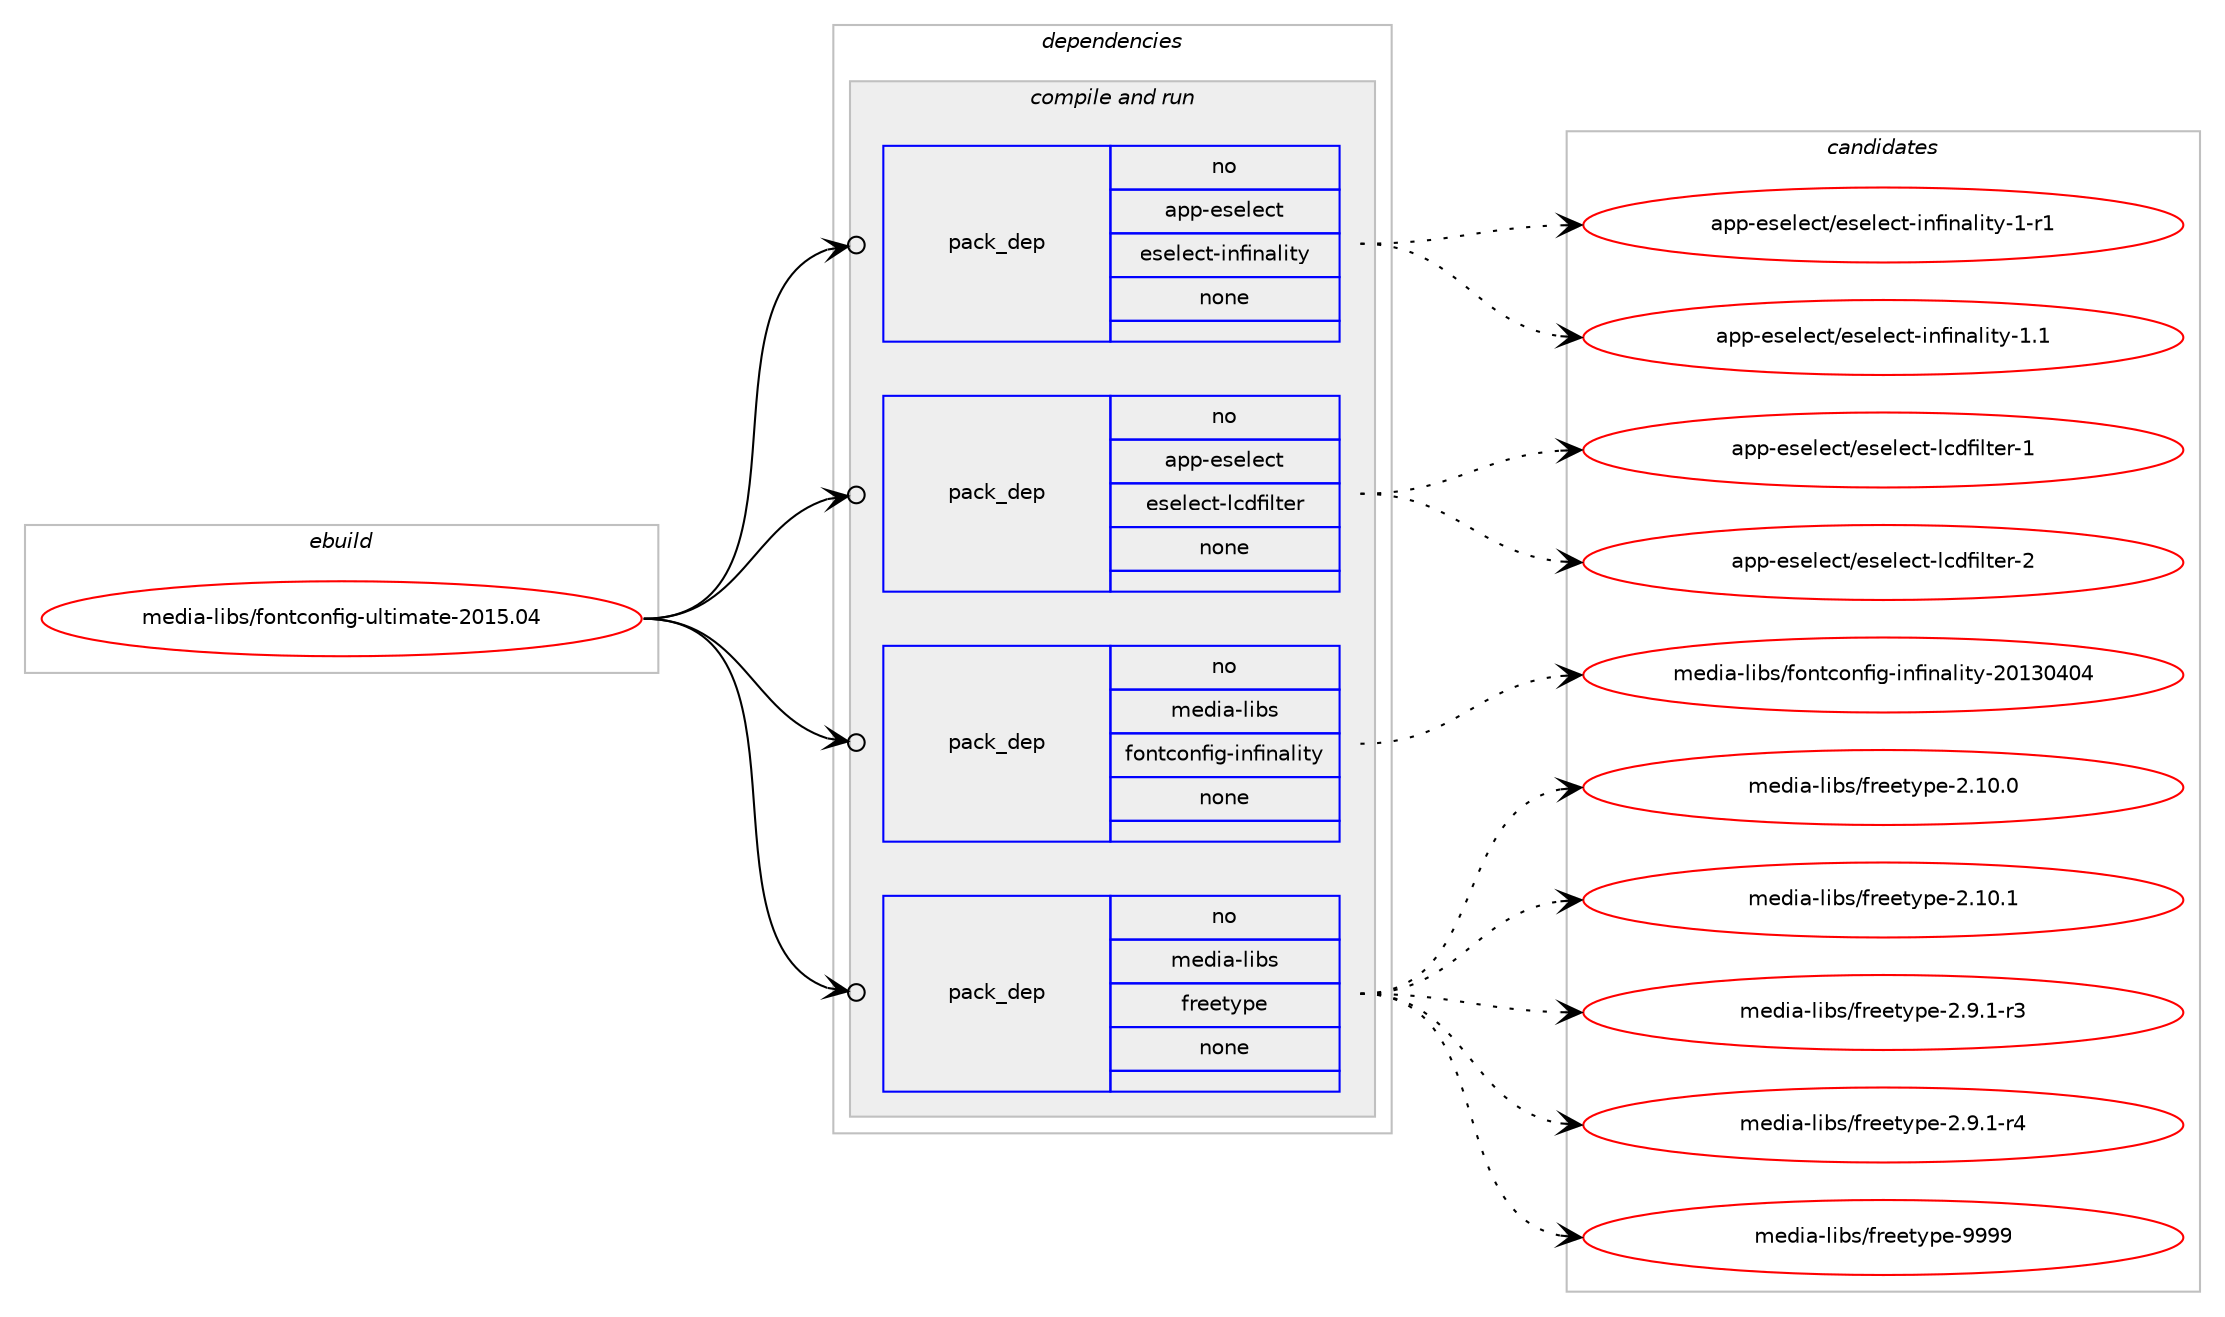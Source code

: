 digraph prolog {

# *************
# Graph options
# *************

newrank=true;
concentrate=true;
compound=true;
graph [rankdir=LR,fontname=Helvetica,fontsize=10,ranksep=1.5];#, ranksep=2.5, nodesep=0.2];
edge  [arrowhead=vee];
node  [fontname=Helvetica,fontsize=10];

# **********
# The ebuild
# **********

subgraph cluster_leftcol {
color=gray;
rank=same;
label=<<i>ebuild</i>>;
id [label="media-libs/fontconfig-ultimate-2015.04", color=red, width=4, href="../media-libs/fontconfig-ultimate-2015.04.svg"];
}

# ****************
# The dependencies
# ****************

subgraph cluster_midcol {
color=gray;
label=<<i>dependencies</i>>;
subgraph cluster_compile {
fillcolor="#eeeeee";
style=filled;
label=<<i>compile</i>>;
}
subgraph cluster_compileandrun {
fillcolor="#eeeeee";
style=filled;
label=<<i>compile and run</i>>;
subgraph pack580581 {
dependency785083 [label=<<TABLE BORDER="0" CELLBORDER="1" CELLSPACING="0" CELLPADDING="4" WIDTH="220"><TR><TD ROWSPAN="6" CELLPADDING="30">pack_dep</TD></TR><TR><TD WIDTH="110">no</TD></TR><TR><TD>app-eselect</TD></TR><TR><TD>eselect-infinality</TD></TR><TR><TD>none</TD></TR><TR><TD></TD></TR></TABLE>>, shape=none, color=blue];
}
id:e -> dependency785083:w [weight=20,style="solid",arrowhead="odotvee"];
subgraph pack580582 {
dependency785084 [label=<<TABLE BORDER="0" CELLBORDER="1" CELLSPACING="0" CELLPADDING="4" WIDTH="220"><TR><TD ROWSPAN="6" CELLPADDING="30">pack_dep</TD></TR><TR><TD WIDTH="110">no</TD></TR><TR><TD>app-eselect</TD></TR><TR><TD>eselect-lcdfilter</TD></TR><TR><TD>none</TD></TR><TR><TD></TD></TR></TABLE>>, shape=none, color=blue];
}
id:e -> dependency785084:w [weight=20,style="solid",arrowhead="odotvee"];
subgraph pack580583 {
dependency785085 [label=<<TABLE BORDER="0" CELLBORDER="1" CELLSPACING="0" CELLPADDING="4" WIDTH="220"><TR><TD ROWSPAN="6" CELLPADDING="30">pack_dep</TD></TR><TR><TD WIDTH="110">no</TD></TR><TR><TD>media-libs</TD></TR><TR><TD>fontconfig-infinality</TD></TR><TR><TD>none</TD></TR><TR><TD></TD></TR></TABLE>>, shape=none, color=blue];
}
id:e -> dependency785085:w [weight=20,style="solid",arrowhead="odotvee"];
subgraph pack580584 {
dependency785086 [label=<<TABLE BORDER="0" CELLBORDER="1" CELLSPACING="0" CELLPADDING="4" WIDTH="220"><TR><TD ROWSPAN="6" CELLPADDING="30">pack_dep</TD></TR><TR><TD WIDTH="110">no</TD></TR><TR><TD>media-libs</TD></TR><TR><TD>freetype</TD></TR><TR><TD>none</TD></TR><TR><TD></TD></TR></TABLE>>, shape=none, color=blue];
}
id:e -> dependency785086:w [weight=20,style="solid",arrowhead="odotvee"];
}
subgraph cluster_run {
fillcolor="#eeeeee";
style=filled;
label=<<i>run</i>>;
}
}

# **************
# The candidates
# **************

subgraph cluster_choices {
rank=same;
color=gray;
label=<<i>candidates</i>>;

subgraph choice580581 {
color=black;
nodesep=1;
choice9711211245101115101108101991164710111510110810199116451051101021051109710810511612145494511449 [label="app-eselect/eselect-infinality-1-r1", color=red, width=4,href="../app-eselect/eselect-infinality-1-r1.svg"];
choice9711211245101115101108101991164710111510110810199116451051101021051109710810511612145494649 [label="app-eselect/eselect-infinality-1.1", color=red, width=4,href="../app-eselect/eselect-infinality-1.1.svg"];
dependency785083:e -> choice9711211245101115101108101991164710111510110810199116451051101021051109710810511612145494511449:w [style=dotted,weight="100"];
dependency785083:e -> choice9711211245101115101108101991164710111510110810199116451051101021051109710810511612145494649:w [style=dotted,weight="100"];
}
subgraph choice580582 {
color=black;
nodesep=1;
choice971121124510111510110810199116471011151011081019911645108991001021051081161011144549 [label="app-eselect/eselect-lcdfilter-1", color=red, width=4,href="../app-eselect/eselect-lcdfilter-1.svg"];
choice971121124510111510110810199116471011151011081019911645108991001021051081161011144550 [label="app-eselect/eselect-lcdfilter-2", color=red, width=4,href="../app-eselect/eselect-lcdfilter-2.svg"];
dependency785084:e -> choice971121124510111510110810199116471011151011081019911645108991001021051081161011144549:w [style=dotted,weight="100"];
dependency785084:e -> choice971121124510111510110810199116471011151011081019911645108991001021051081161011144550:w [style=dotted,weight="100"];
}
subgraph choice580583 {
color=black;
nodesep=1;
choice10910110010597451081059811547102111110116991111101021051034510511010210511097108105116121455048495148524852 [label="media-libs/fontconfig-infinality-20130404", color=red, width=4,href="../media-libs/fontconfig-infinality-20130404.svg"];
dependency785085:e -> choice10910110010597451081059811547102111110116991111101021051034510511010210511097108105116121455048495148524852:w [style=dotted,weight="100"];
}
subgraph choice580584 {
color=black;
nodesep=1;
choice1091011001059745108105981154710211410110111612111210145504649484648 [label="media-libs/freetype-2.10.0", color=red, width=4,href="../media-libs/freetype-2.10.0.svg"];
choice1091011001059745108105981154710211410110111612111210145504649484649 [label="media-libs/freetype-2.10.1", color=red, width=4,href="../media-libs/freetype-2.10.1.svg"];
choice109101100105974510810598115471021141011011161211121014550465746494511451 [label="media-libs/freetype-2.9.1-r3", color=red, width=4,href="../media-libs/freetype-2.9.1-r3.svg"];
choice109101100105974510810598115471021141011011161211121014550465746494511452 [label="media-libs/freetype-2.9.1-r4", color=red, width=4,href="../media-libs/freetype-2.9.1-r4.svg"];
choice109101100105974510810598115471021141011011161211121014557575757 [label="media-libs/freetype-9999", color=red, width=4,href="../media-libs/freetype-9999.svg"];
dependency785086:e -> choice1091011001059745108105981154710211410110111612111210145504649484648:w [style=dotted,weight="100"];
dependency785086:e -> choice1091011001059745108105981154710211410110111612111210145504649484649:w [style=dotted,weight="100"];
dependency785086:e -> choice109101100105974510810598115471021141011011161211121014550465746494511451:w [style=dotted,weight="100"];
dependency785086:e -> choice109101100105974510810598115471021141011011161211121014550465746494511452:w [style=dotted,weight="100"];
dependency785086:e -> choice109101100105974510810598115471021141011011161211121014557575757:w [style=dotted,weight="100"];
}
}

}
